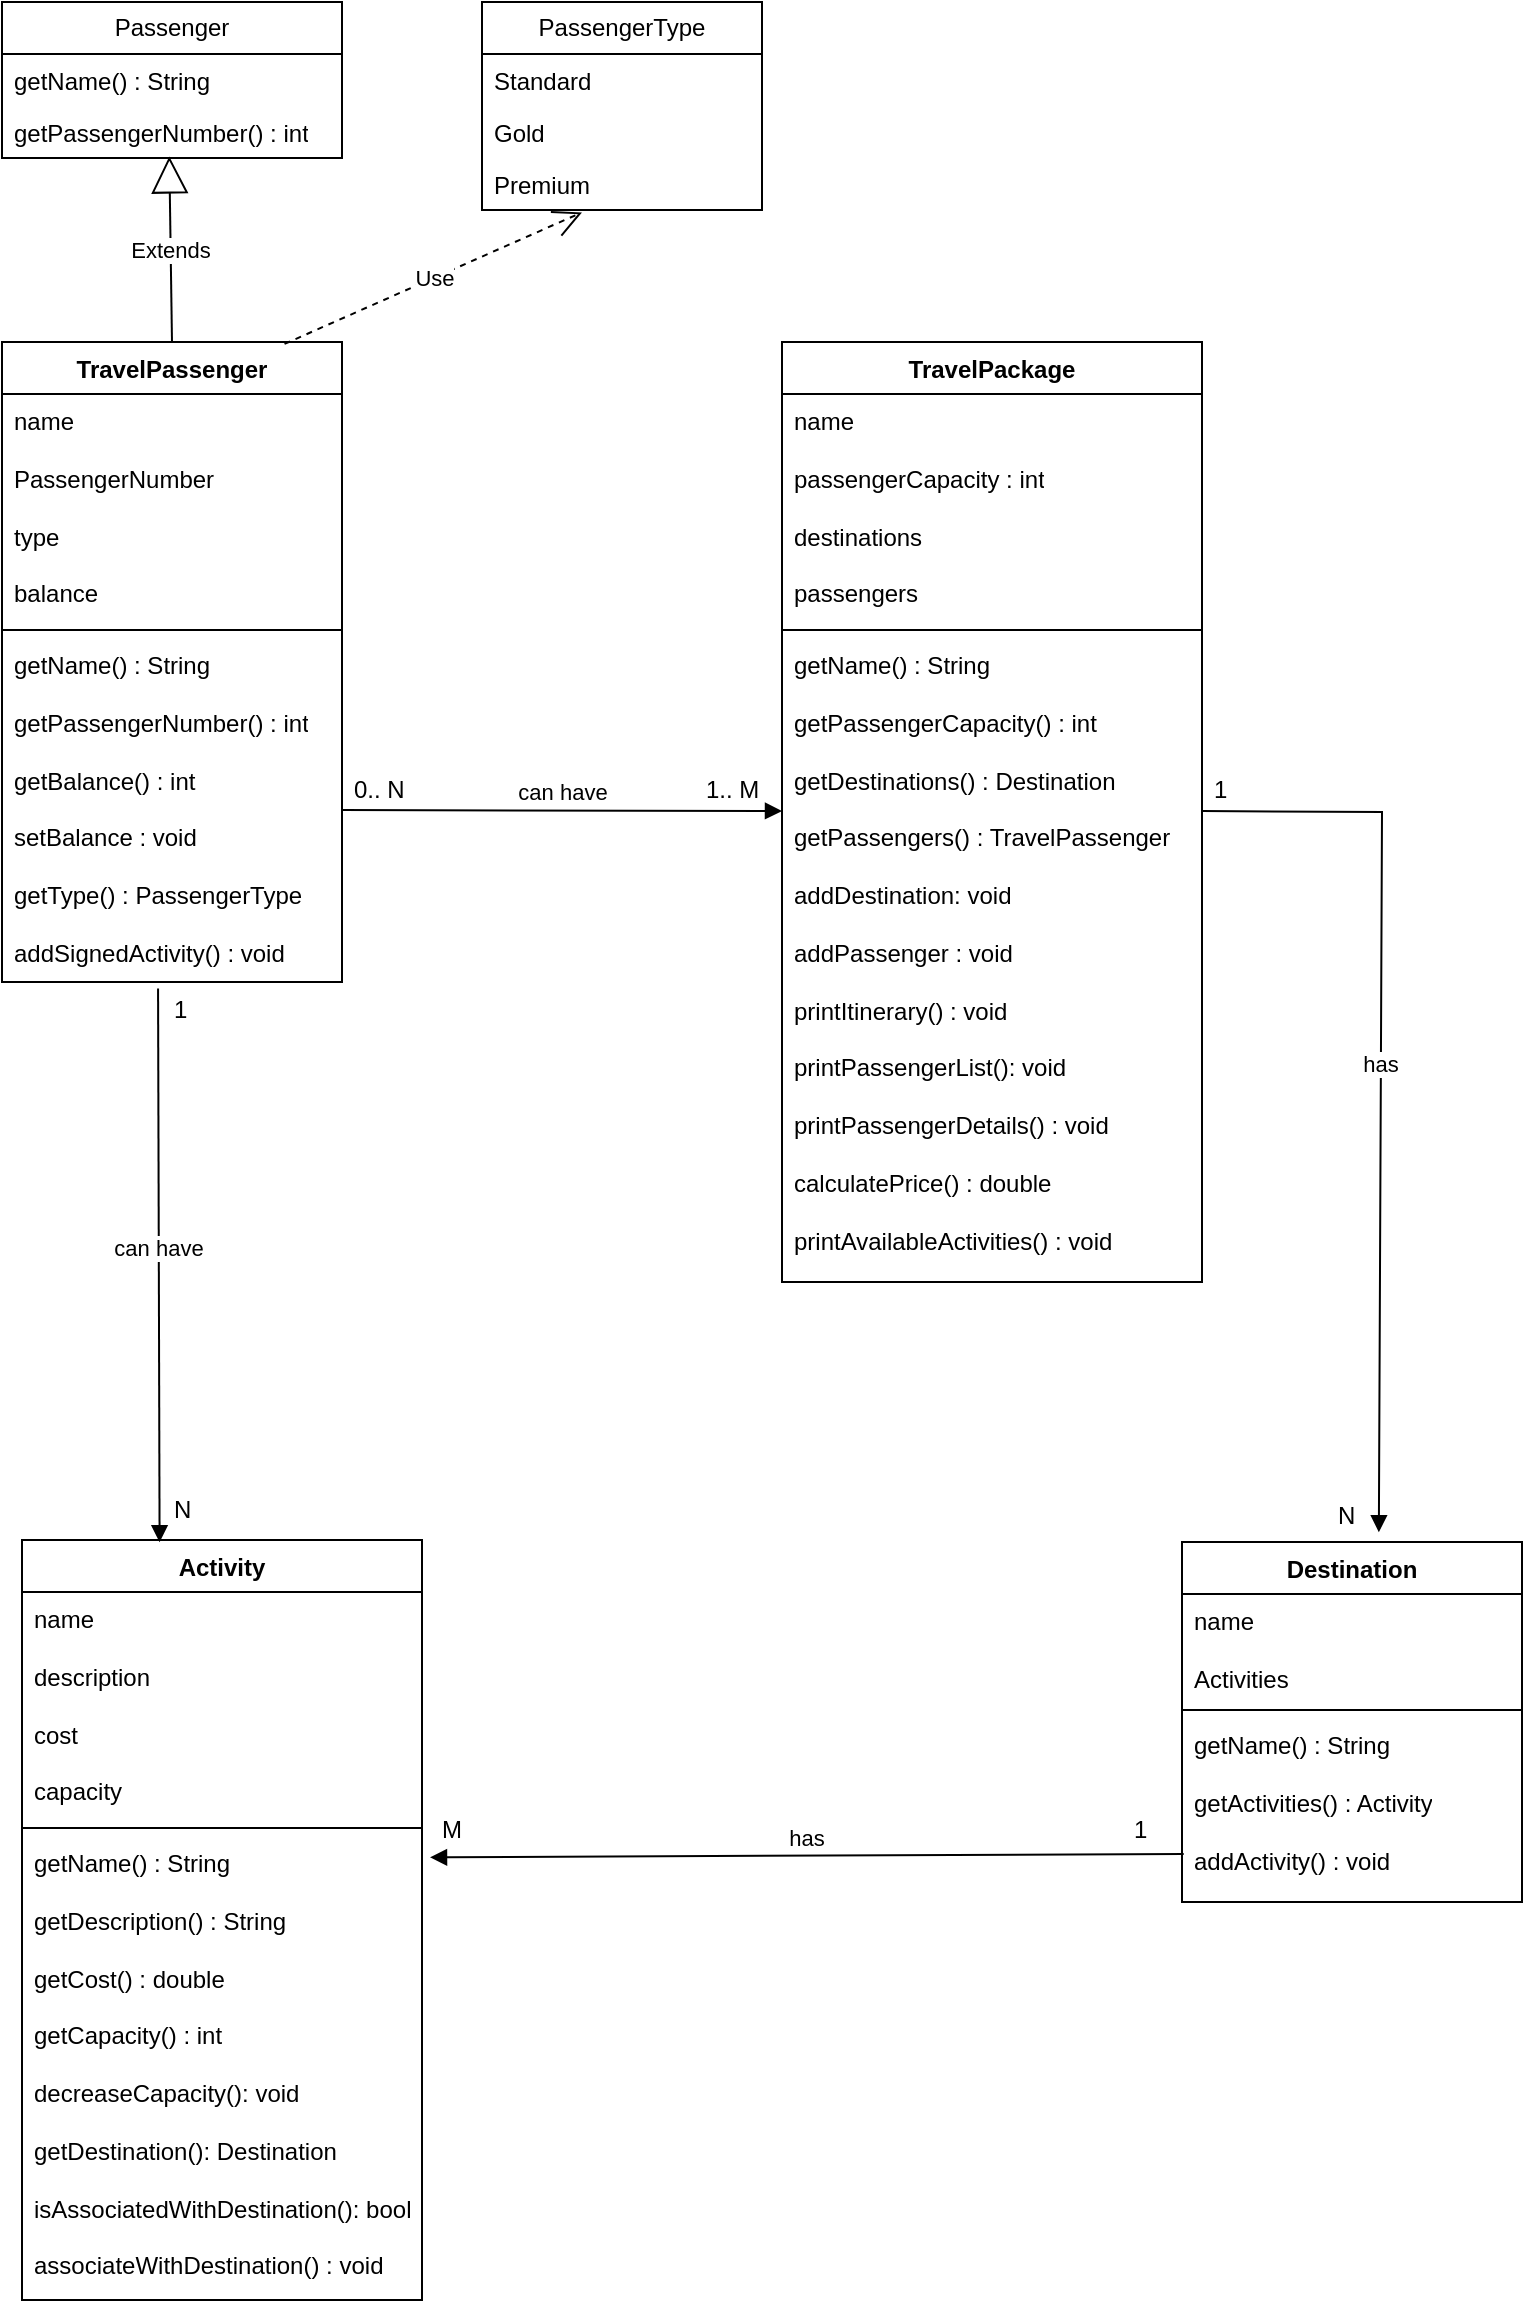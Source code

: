 <mxfile version="24.0.7" type="device">
  <diagram id="C5RBs43oDa-KdzZeNtuy" name="Page-1">
    <mxGraphModel dx="1050" dy="522" grid="1" gridSize="10" guides="1" tooltips="1" connect="1" arrows="1" fold="1" page="1" pageScale="1" pageWidth="827" pageHeight="1169" math="0" shadow="0">
      <root>
        <mxCell id="WIyWlLk6GJQsqaUBKTNV-0" />
        <mxCell id="WIyWlLk6GJQsqaUBKTNV-1" parent="WIyWlLk6GJQsqaUBKTNV-0" />
        <mxCell id="DepIzMMQx-zKqBIYxEgs-4" value="TravelPassenger" style="swimlane;fontStyle=1;align=center;verticalAlign=top;childLayout=stackLayout;horizontal=1;startSize=26;horizontalStack=0;resizeParent=1;resizeParentMax=0;resizeLast=0;collapsible=1;marginBottom=0;whiteSpace=wrap;html=1;" vertex="1" parent="WIyWlLk6GJQsqaUBKTNV-1">
          <mxGeometry x="40" y="190" width="170" height="320" as="geometry" />
        </mxCell>
        <mxCell id="DepIzMMQx-zKqBIYxEgs-5" value="name&lt;div&gt;&lt;br&gt;&lt;/div&gt;&lt;div&gt;PassengerNumber&lt;/div&gt;&lt;div&gt;&lt;br&gt;&lt;/div&gt;&lt;div&gt;type&lt;/div&gt;&lt;div&gt;&lt;br&gt;&lt;/div&gt;&lt;div&gt;balance&lt;/div&gt;" style="text;strokeColor=none;fillColor=none;align=left;verticalAlign=top;spacingLeft=4;spacingRight=4;overflow=hidden;rotatable=0;points=[[0,0.5],[1,0.5]];portConstraint=eastwest;whiteSpace=wrap;html=1;" vertex="1" parent="DepIzMMQx-zKqBIYxEgs-4">
          <mxGeometry y="26" width="170" height="114" as="geometry" />
        </mxCell>
        <mxCell id="DepIzMMQx-zKqBIYxEgs-6" value="" style="line;strokeWidth=1;fillColor=none;align=left;verticalAlign=middle;spacingTop=-1;spacingLeft=3;spacingRight=3;rotatable=0;labelPosition=right;points=[];portConstraint=eastwest;strokeColor=inherit;" vertex="1" parent="DepIzMMQx-zKqBIYxEgs-4">
          <mxGeometry y="140" width="170" height="8" as="geometry" />
        </mxCell>
        <mxCell id="DepIzMMQx-zKqBIYxEgs-7" value="getName() : String&lt;div&gt;&lt;br&gt;&lt;/div&gt;&lt;div&gt;getPassengerNumber() : int&lt;/div&gt;&lt;div&gt;&lt;br&gt;&lt;/div&gt;&lt;div&gt;getBalance() : int&lt;/div&gt;&lt;div&gt;&lt;br&gt;&lt;/div&gt;&lt;div&gt;setBalance : void&lt;/div&gt;&lt;div&gt;&lt;br&gt;&lt;/div&gt;&lt;div&gt;getType() : PassengerType&lt;/div&gt;&lt;div&gt;&lt;br&gt;&lt;/div&gt;&lt;div&gt;addSignedActivity() : void&lt;/div&gt;" style="text;strokeColor=none;fillColor=none;align=left;verticalAlign=top;spacingLeft=4;spacingRight=4;overflow=hidden;rotatable=0;points=[[0,0.5],[1,0.5]];portConstraint=eastwest;whiteSpace=wrap;html=1;" vertex="1" parent="DepIzMMQx-zKqBIYxEgs-4">
          <mxGeometry y="148" width="170" height="172" as="geometry" />
        </mxCell>
        <mxCell id="DepIzMMQx-zKqBIYxEgs-8" value="Passenger" style="swimlane;fontStyle=0;childLayout=stackLayout;horizontal=1;startSize=26;fillColor=none;horizontalStack=0;resizeParent=1;resizeParentMax=0;resizeLast=0;collapsible=1;marginBottom=0;whiteSpace=wrap;html=1;" vertex="1" parent="WIyWlLk6GJQsqaUBKTNV-1">
          <mxGeometry x="40" y="20" width="170" height="78" as="geometry" />
        </mxCell>
        <mxCell id="DepIzMMQx-zKqBIYxEgs-9" value="getName() : String" style="text;strokeColor=none;fillColor=none;align=left;verticalAlign=top;spacingLeft=4;spacingRight=4;overflow=hidden;rotatable=0;points=[[0,0.5],[1,0.5]];portConstraint=eastwest;whiteSpace=wrap;html=1;" vertex="1" parent="DepIzMMQx-zKqBIYxEgs-8">
          <mxGeometry y="26" width="170" height="26" as="geometry" />
        </mxCell>
        <mxCell id="DepIzMMQx-zKqBIYxEgs-10" value="getPassengerNumber() : int" style="text;strokeColor=none;fillColor=none;align=left;verticalAlign=top;spacingLeft=4;spacingRight=4;overflow=hidden;rotatable=0;points=[[0,0.5],[1,0.5]];portConstraint=eastwest;whiteSpace=wrap;html=1;" vertex="1" parent="DepIzMMQx-zKqBIYxEgs-8">
          <mxGeometry y="52" width="170" height="26" as="geometry" />
        </mxCell>
        <mxCell id="DepIzMMQx-zKqBIYxEgs-13" value="PassengerType" style="swimlane;fontStyle=0;childLayout=stackLayout;horizontal=1;startSize=26;fillColor=none;horizontalStack=0;resizeParent=1;resizeParentMax=0;resizeLast=0;collapsible=1;marginBottom=0;whiteSpace=wrap;html=1;" vertex="1" parent="WIyWlLk6GJQsqaUBKTNV-1">
          <mxGeometry x="280" y="20" width="140" height="104" as="geometry" />
        </mxCell>
        <mxCell id="DepIzMMQx-zKqBIYxEgs-14" value="Standard" style="text;strokeColor=none;fillColor=none;align=left;verticalAlign=top;spacingLeft=4;spacingRight=4;overflow=hidden;rotatable=0;points=[[0,0.5],[1,0.5]];portConstraint=eastwest;whiteSpace=wrap;html=1;" vertex="1" parent="DepIzMMQx-zKqBIYxEgs-13">
          <mxGeometry y="26" width="140" height="26" as="geometry" />
        </mxCell>
        <mxCell id="DepIzMMQx-zKqBIYxEgs-15" value="Gold" style="text;strokeColor=none;fillColor=none;align=left;verticalAlign=top;spacingLeft=4;spacingRight=4;overflow=hidden;rotatable=0;points=[[0,0.5],[1,0.5]];portConstraint=eastwest;whiteSpace=wrap;html=1;" vertex="1" parent="DepIzMMQx-zKqBIYxEgs-13">
          <mxGeometry y="52" width="140" height="26" as="geometry" />
        </mxCell>
        <mxCell id="DepIzMMQx-zKqBIYxEgs-16" value="Premium" style="text;strokeColor=none;fillColor=none;align=left;verticalAlign=top;spacingLeft=4;spacingRight=4;overflow=hidden;rotatable=0;points=[[0,0.5],[1,0.5]];portConstraint=eastwest;whiteSpace=wrap;html=1;" vertex="1" parent="DepIzMMQx-zKqBIYxEgs-13">
          <mxGeometry y="78" width="140" height="26" as="geometry" />
        </mxCell>
        <mxCell id="DepIzMMQx-zKqBIYxEgs-17" value="Activity" style="swimlane;fontStyle=1;align=center;verticalAlign=top;childLayout=stackLayout;horizontal=1;startSize=26;horizontalStack=0;resizeParent=1;resizeParentMax=0;resizeLast=0;collapsible=1;marginBottom=0;whiteSpace=wrap;html=1;" vertex="1" parent="WIyWlLk6GJQsqaUBKTNV-1">
          <mxGeometry x="50" y="789" width="200" height="380" as="geometry" />
        </mxCell>
        <mxCell id="DepIzMMQx-zKqBIYxEgs-18" value="name&lt;div&gt;&lt;br&gt;&lt;/div&gt;&lt;div&gt;description&lt;/div&gt;&lt;div&gt;&lt;br&gt;&lt;/div&gt;&lt;div&gt;cost&lt;/div&gt;&lt;div&gt;&lt;br&gt;&lt;/div&gt;&lt;div&gt;capacity&lt;/div&gt;" style="text;strokeColor=none;fillColor=none;align=left;verticalAlign=top;spacingLeft=4;spacingRight=4;overflow=hidden;rotatable=0;points=[[0,0.5],[1,0.5]];portConstraint=eastwest;whiteSpace=wrap;html=1;" vertex="1" parent="DepIzMMQx-zKqBIYxEgs-17">
          <mxGeometry y="26" width="200" height="114" as="geometry" />
        </mxCell>
        <mxCell id="DepIzMMQx-zKqBIYxEgs-19" value="" style="line;strokeWidth=1;fillColor=none;align=left;verticalAlign=middle;spacingTop=-1;spacingLeft=3;spacingRight=3;rotatable=0;labelPosition=right;points=[];portConstraint=eastwest;strokeColor=inherit;" vertex="1" parent="DepIzMMQx-zKqBIYxEgs-17">
          <mxGeometry y="140" width="200" height="8" as="geometry" />
        </mxCell>
        <mxCell id="DepIzMMQx-zKqBIYxEgs-20" value="getName() : String&lt;div&gt;&lt;br&gt;&lt;/div&gt;&lt;div&gt;getDescription() : String&lt;/div&gt;&lt;div&gt;&lt;br&gt;&lt;/div&gt;&lt;div&gt;getCost() : double&lt;/div&gt;&lt;div&gt;&lt;br&gt;&lt;/div&gt;&lt;div&gt;getCapacity() : int&lt;/div&gt;&lt;div&gt;&lt;br&gt;&lt;/div&gt;&lt;div&gt;decreaseCapacity(): void&lt;/div&gt;&lt;div&gt;&lt;br&gt;&lt;/div&gt;&lt;div&gt;getDestination(): Destination&lt;/div&gt;&lt;div&gt;&lt;br&gt;&lt;/div&gt;&lt;div&gt;isAssociatedWithDestination(): bool&lt;/div&gt;&lt;div&gt;&lt;br&gt;&lt;/div&gt;&lt;div&gt;associateWithDestination() : void&lt;/div&gt;&lt;div&gt;&lt;br&gt;&lt;/div&gt;" style="text;strokeColor=none;fillColor=none;align=left;verticalAlign=top;spacingLeft=4;spacingRight=4;overflow=hidden;rotatable=0;points=[[0,0.5],[1,0.5]];portConstraint=eastwest;whiteSpace=wrap;html=1;" vertex="1" parent="DepIzMMQx-zKqBIYxEgs-17">
          <mxGeometry y="148" width="200" height="232" as="geometry" />
        </mxCell>
        <mxCell id="DepIzMMQx-zKqBIYxEgs-21" value="Destination" style="swimlane;fontStyle=1;align=center;verticalAlign=top;childLayout=stackLayout;horizontal=1;startSize=26;horizontalStack=0;resizeParent=1;resizeParentMax=0;resizeLast=0;collapsible=1;marginBottom=0;whiteSpace=wrap;html=1;" vertex="1" parent="WIyWlLk6GJQsqaUBKTNV-1">
          <mxGeometry x="630" y="790" width="170" height="180" as="geometry" />
        </mxCell>
        <mxCell id="DepIzMMQx-zKqBIYxEgs-22" value="name&lt;div&gt;&lt;br&gt;&lt;/div&gt;&lt;div&gt;Activities&lt;/div&gt;&lt;div&gt;&lt;br&gt;&lt;/div&gt;" style="text;strokeColor=none;fillColor=none;align=left;verticalAlign=top;spacingLeft=4;spacingRight=4;overflow=hidden;rotatable=0;points=[[0,0.5],[1,0.5]];portConstraint=eastwest;whiteSpace=wrap;html=1;" vertex="1" parent="DepIzMMQx-zKqBIYxEgs-21">
          <mxGeometry y="26" width="170" height="54" as="geometry" />
        </mxCell>
        <mxCell id="DepIzMMQx-zKqBIYxEgs-23" value="" style="line;strokeWidth=1;fillColor=none;align=left;verticalAlign=middle;spacingTop=-1;spacingLeft=3;spacingRight=3;rotatable=0;labelPosition=right;points=[];portConstraint=eastwest;strokeColor=inherit;" vertex="1" parent="DepIzMMQx-zKqBIYxEgs-21">
          <mxGeometry y="80" width="170" height="8" as="geometry" />
        </mxCell>
        <mxCell id="DepIzMMQx-zKqBIYxEgs-24" value="getName() : String&lt;div&gt;&lt;br&gt;&lt;/div&gt;&lt;div&gt;getActivities() : Activity&lt;/div&gt;&lt;div&gt;&lt;br&gt;&lt;/div&gt;&lt;div&gt;addActivity() : void&lt;/div&gt;&lt;div&gt;&lt;br&gt;&lt;/div&gt;&lt;div&gt;&lt;br&gt;&lt;/div&gt;" style="text;strokeColor=none;fillColor=none;align=left;verticalAlign=top;spacingLeft=4;spacingRight=4;overflow=hidden;rotatable=0;points=[[0,0.5],[1,0.5]];portConstraint=eastwest;whiteSpace=wrap;html=1;" vertex="1" parent="DepIzMMQx-zKqBIYxEgs-21">
          <mxGeometry y="88" width="170" height="92" as="geometry" />
        </mxCell>
        <mxCell id="DepIzMMQx-zKqBIYxEgs-25" value="TravelPackage" style="swimlane;fontStyle=1;align=center;verticalAlign=top;childLayout=stackLayout;horizontal=1;startSize=26;horizontalStack=0;resizeParent=1;resizeParentMax=0;resizeLast=0;collapsible=1;marginBottom=0;whiteSpace=wrap;html=1;" vertex="1" parent="WIyWlLk6GJQsqaUBKTNV-1">
          <mxGeometry x="430" y="190" width="210" height="470" as="geometry" />
        </mxCell>
        <mxCell id="DepIzMMQx-zKqBIYxEgs-26" value="name&lt;div&gt;&lt;br&gt;&lt;/div&gt;&lt;div&gt;passengerCapacity : int&lt;/div&gt;&lt;div&gt;&lt;br&gt;&lt;/div&gt;&lt;div&gt;destinations&lt;/div&gt;&lt;div&gt;&lt;br&gt;&lt;/div&gt;&lt;div&gt;passengers&lt;/div&gt;" style="text;strokeColor=none;fillColor=none;align=left;verticalAlign=top;spacingLeft=4;spacingRight=4;overflow=hidden;rotatable=0;points=[[0,0.5],[1,0.5]];portConstraint=eastwest;whiteSpace=wrap;html=1;" vertex="1" parent="DepIzMMQx-zKqBIYxEgs-25">
          <mxGeometry y="26" width="210" height="114" as="geometry" />
        </mxCell>
        <mxCell id="DepIzMMQx-zKqBIYxEgs-27" value="" style="line;strokeWidth=1;fillColor=none;align=left;verticalAlign=middle;spacingTop=-1;spacingLeft=3;spacingRight=3;rotatable=0;labelPosition=right;points=[];portConstraint=eastwest;strokeColor=inherit;" vertex="1" parent="DepIzMMQx-zKqBIYxEgs-25">
          <mxGeometry y="140" width="210" height="8" as="geometry" />
        </mxCell>
        <mxCell id="DepIzMMQx-zKqBIYxEgs-28" value="getName() : String&lt;div&gt;&lt;br&gt;&lt;/div&gt;&lt;div&gt;getPassengerCapacity() : int&lt;/div&gt;&lt;div&gt;&lt;br&gt;&lt;/div&gt;&lt;div&gt;getDestinations() : Destination&lt;/div&gt;&lt;div&gt;&lt;br&gt;&lt;/div&gt;&lt;div&gt;getPassengers() : TravelPassenger&lt;/div&gt;&lt;div&gt;&lt;br&gt;&lt;/div&gt;&lt;div&gt;addDestination: void&lt;/div&gt;&lt;div&gt;&lt;br&gt;&lt;/div&gt;&lt;div&gt;addPassenger : void&lt;/div&gt;&lt;div&gt;&lt;br&gt;&lt;/div&gt;&lt;div&gt;printItinerary() : void&lt;/div&gt;&lt;div&gt;&lt;br&gt;&lt;/div&gt;&lt;div&gt;printPassengerList(): void&lt;/div&gt;&lt;div&gt;&lt;br&gt;&lt;/div&gt;&lt;div&gt;printPassengerDetails() : void&lt;/div&gt;&lt;div&gt;&lt;br&gt;&lt;/div&gt;&lt;div&gt;calculatePrice() : double&lt;/div&gt;&lt;div&gt;&lt;br&gt;&lt;/div&gt;&lt;div&gt;printAvailableActivities() : void&lt;/div&gt;&lt;div&gt;&lt;br&gt;&lt;/div&gt;&lt;div&gt;&lt;br&gt;&lt;/div&gt;" style="text;strokeColor=none;fillColor=none;align=left;verticalAlign=top;spacingLeft=4;spacingRight=4;overflow=hidden;rotatable=0;points=[[0,0.5],[1,0.5]];portConstraint=eastwest;whiteSpace=wrap;html=1;" vertex="1" parent="DepIzMMQx-zKqBIYxEgs-25">
          <mxGeometry y="148" width="210" height="322" as="geometry" />
        </mxCell>
        <mxCell id="DepIzMMQx-zKqBIYxEgs-31" value="Extends" style="endArrow=block;endSize=16;endFill=0;html=1;rounded=0;entryX=0.492;entryY=0.969;entryDx=0;entryDy=0;entryPerimeter=0;exitX=0.5;exitY=0;exitDx=0;exitDy=0;" edge="1" parent="WIyWlLk6GJQsqaUBKTNV-1" source="DepIzMMQx-zKqBIYxEgs-4" target="DepIzMMQx-zKqBIYxEgs-10">
          <mxGeometry width="160" relative="1" as="geometry">
            <mxPoint x="100" y="190" as="sourcePoint" />
            <mxPoint x="260" y="190" as="targetPoint" />
          </mxGeometry>
        </mxCell>
        <mxCell id="DepIzMMQx-zKqBIYxEgs-32" value="Use" style="endArrow=open;endSize=12;dashed=1;html=1;rounded=0;entryX=0.357;entryY=1.046;entryDx=0;entryDy=0;entryPerimeter=0;exitX=0.831;exitY=0.003;exitDx=0;exitDy=0;exitPerimeter=0;" edge="1" parent="WIyWlLk6GJQsqaUBKTNV-1" source="DepIzMMQx-zKqBIYxEgs-4" target="DepIzMMQx-zKqBIYxEgs-16">
          <mxGeometry width="160" relative="1" as="geometry">
            <mxPoint x="170" y="189" as="sourcePoint" />
            <mxPoint x="330" y="189" as="targetPoint" />
          </mxGeometry>
        </mxCell>
        <mxCell id="DepIzMMQx-zKqBIYxEgs-39" value="has" style="html=1;verticalAlign=bottom;endArrow=block;curved=0;rounded=0;entryX=1.02;entryY=0.046;entryDx=0;entryDy=0;entryPerimeter=0;exitX=0.005;exitY=0.739;exitDx=0;exitDy=0;exitPerimeter=0;" edge="1" parent="WIyWlLk6GJQsqaUBKTNV-1" source="DepIzMMQx-zKqBIYxEgs-24" target="DepIzMMQx-zKqBIYxEgs-20">
          <mxGeometry width="80" relative="1" as="geometry">
            <mxPoint x="370" y="940" as="sourcePoint" />
            <mxPoint x="450" y="940" as="targetPoint" />
          </mxGeometry>
        </mxCell>
        <mxCell id="DepIzMMQx-zKqBIYxEgs-40" value="can have" style="html=1;verticalAlign=bottom;endArrow=block;curved=0;rounded=0;exitX=0.459;exitY=1.019;exitDx=0;exitDy=0;exitPerimeter=0;entryX=0.344;entryY=0.003;entryDx=0;entryDy=0;entryPerimeter=0;" edge="1" parent="WIyWlLk6GJQsqaUBKTNV-1" source="DepIzMMQx-zKqBIYxEgs-7" target="DepIzMMQx-zKqBIYxEgs-17">
          <mxGeometry width="80" relative="1" as="geometry">
            <mxPoint x="350" y="620" as="sourcePoint" />
            <mxPoint x="430" y="620" as="targetPoint" />
          </mxGeometry>
        </mxCell>
        <mxCell id="DepIzMMQx-zKqBIYxEgs-41" value="has" style="html=1;verticalAlign=bottom;endArrow=block;curved=0;rounded=0;entryX=0.579;entryY=-0.027;entryDx=0;entryDy=0;entryPerimeter=0;" edge="1" parent="WIyWlLk6GJQsqaUBKTNV-1" target="DepIzMMQx-zKqBIYxEgs-21">
          <mxGeometry width="80" relative="1" as="geometry">
            <mxPoint x="640" y="424.5" as="sourcePoint" />
            <mxPoint x="720" y="424.5" as="targetPoint" />
            <Array as="points">
              <mxPoint x="730" y="425" />
            </Array>
          </mxGeometry>
        </mxCell>
        <mxCell id="DepIzMMQx-zKqBIYxEgs-42" value="can have" style="html=1;verticalAlign=bottom;endArrow=block;curved=0;rounded=0;exitX=1;exitY=0.5;exitDx=0;exitDy=0;" edge="1" parent="WIyWlLk6GJQsqaUBKTNV-1" source="DepIzMMQx-zKqBIYxEgs-7">
          <mxGeometry width="80" relative="1" as="geometry">
            <mxPoint x="350" y="424.5" as="sourcePoint" />
            <mxPoint x="430" y="424.5" as="targetPoint" />
          </mxGeometry>
        </mxCell>
        <mxCell id="DepIzMMQx-zKqBIYxEgs-50" value="0.. N" style="text;strokeColor=none;fillColor=none;align=left;verticalAlign=top;spacingLeft=4;spacingRight=4;overflow=hidden;rotatable=0;points=[[0,0.5],[1,0.5]];portConstraint=eastwest;whiteSpace=wrap;html=1;" vertex="1" parent="WIyWlLk6GJQsqaUBKTNV-1">
          <mxGeometry x="210" y="400" width="40" height="26" as="geometry" />
        </mxCell>
        <mxCell id="DepIzMMQx-zKqBIYxEgs-51" value="1.. M" style="text;strokeColor=none;fillColor=none;align=left;verticalAlign=top;spacingLeft=4;spacingRight=4;overflow=hidden;rotatable=0;points=[[0,0.5],[1,0.5]];portConstraint=eastwest;whiteSpace=wrap;html=1;" vertex="1" parent="WIyWlLk6GJQsqaUBKTNV-1">
          <mxGeometry x="386" y="400" width="44" height="26" as="geometry" />
        </mxCell>
        <mxCell id="DepIzMMQx-zKqBIYxEgs-52" value="1" style="text;strokeColor=none;fillColor=none;align=left;verticalAlign=top;spacingLeft=4;spacingRight=4;overflow=hidden;rotatable=0;points=[[0,0.5],[1,0.5]];portConstraint=eastwest;whiteSpace=wrap;html=1;" vertex="1" parent="WIyWlLk6GJQsqaUBKTNV-1">
          <mxGeometry x="640" y="400" width="44" height="26" as="geometry" />
        </mxCell>
        <mxCell id="DepIzMMQx-zKqBIYxEgs-53" value="N" style="text;strokeColor=none;fillColor=none;align=left;verticalAlign=top;spacingLeft=4;spacingRight=4;overflow=hidden;rotatable=0;points=[[0,0.5],[1,0.5]];portConstraint=eastwest;whiteSpace=wrap;html=1;" vertex="1" parent="WIyWlLk6GJQsqaUBKTNV-1">
          <mxGeometry x="702" y="763" width="26" height="26" as="geometry" />
        </mxCell>
        <mxCell id="DepIzMMQx-zKqBIYxEgs-54" value="1" style="text;strokeColor=none;fillColor=none;align=left;verticalAlign=top;spacingLeft=4;spacingRight=4;overflow=hidden;rotatable=0;points=[[0,0.5],[1,0.5]];portConstraint=eastwest;whiteSpace=wrap;html=1;" vertex="1" parent="WIyWlLk6GJQsqaUBKTNV-1">
          <mxGeometry x="600" y="920" width="30" height="26" as="geometry" />
        </mxCell>
        <mxCell id="DepIzMMQx-zKqBIYxEgs-55" value="M" style="text;strokeColor=none;fillColor=none;align=left;verticalAlign=top;spacingLeft=4;spacingRight=4;overflow=hidden;rotatable=0;points=[[0,0.5],[1,0.5]];portConstraint=eastwest;whiteSpace=wrap;html=1;" vertex="1" parent="WIyWlLk6GJQsqaUBKTNV-1">
          <mxGeometry x="254" y="920" width="26" height="26" as="geometry" />
        </mxCell>
        <mxCell id="DepIzMMQx-zKqBIYxEgs-56" value="1" style="text;strokeColor=none;fillColor=none;align=left;verticalAlign=top;spacingLeft=4;spacingRight=4;overflow=hidden;rotatable=0;points=[[0,0.5],[1,0.5]];portConstraint=eastwest;whiteSpace=wrap;html=1;" vertex="1" parent="WIyWlLk6GJQsqaUBKTNV-1">
          <mxGeometry x="120" y="510" width="44" height="26" as="geometry" />
        </mxCell>
        <mxCell id="DepIzMMQx-zKqBIYxEgs-57" value="N" style="text;strokeColor=none;fillColor=none;align=left;verticalAlign=top;spacingLeft=4;spacingRight=4;overflow=hidden;rotatable=0;points=[[0,0.5],[1,0.5]];portConstraint=eastwest;whiteSpace=wrap;html=1;" vertex="1" parent="WIyWlLk6GJQsqaUBKTNV-1">
          <mxGeometry x="120" y="760" width="26" height="26" as="geometry" />
        </mxCell>
      </root>
    </mxGraphModel>
  </diagram>
</mxfile>
